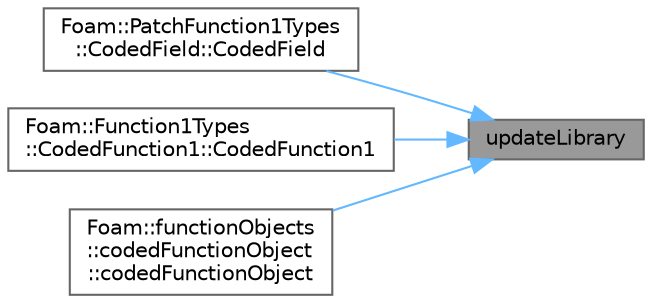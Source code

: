digraph "updateLibrary"
{
 // LATEX_PDF_SIZE
  bgcolor="transparent";
  edge [fontname=Helvetica,fontsize=10,labelfontname=Helvetica,labelfontsize=10];
  node [fontname=Helvetica,fontsize=10,shape=box,height=0.2,width=0.4];
  rankdir="RL";
  Node1 [id="Node000001",label="updateLibrary",height=0.2,width=0.4,color="gray40", fillcolor="grey60", style="filled", fontcolor="black",tooltip=" "];
  Node1 -> Node2 [id="edge1_Node000001_Node000002",dir="back",color="steelblue1",style="solid",tooltip=" "];
  Node2 [id="Node000002",label="Foam::PatchFunction1Types\l::CodedField::CodedField",height=0.2,width=0.4,color="grey40", fillcolor="white", style="filled",URL="$classFoam_1_1PatchFunction1Types_1_1CodedField.html#a41b7491c9274ecc8258ce97e2505d6b3",tooltip=" "];
  Node1 -> Node3 [id="edge2_Node000001_Node000003",dir="back",color="steelblue1",style="solid",tooltip=" "];
  Node3 [id="Node000003",label="Foam::Function1Types\l::CodedFunction1::CodedFunction1",height=0.2,width=0.4,color="grey40", fillcolor="white", style="filled",URL="$classFoam_1_1Function1Types_1_1CodedFunction1.html#a0ee63d5d891672d4a9c7ab5d064a41e1",tooltip=" "];
  Node1 -> Node4 [id="edge3_Node000001_Node000004",dir="back",color="steelblue1",style="solid",tooltip=" "];
  Node4 [id="Node000004",label="Foam::functionObjects\l::codedFunctionObject\l::codedFunctionObject",height=0.2,width=0.4,color="grey40", fillcolor="white", style="filled",URL="$classFoam_1_1functionObjects_1_1codedFunctionObject.html#a2b1f67337560d7aaeb206d75499dea5a",tooltip=" "];
}
